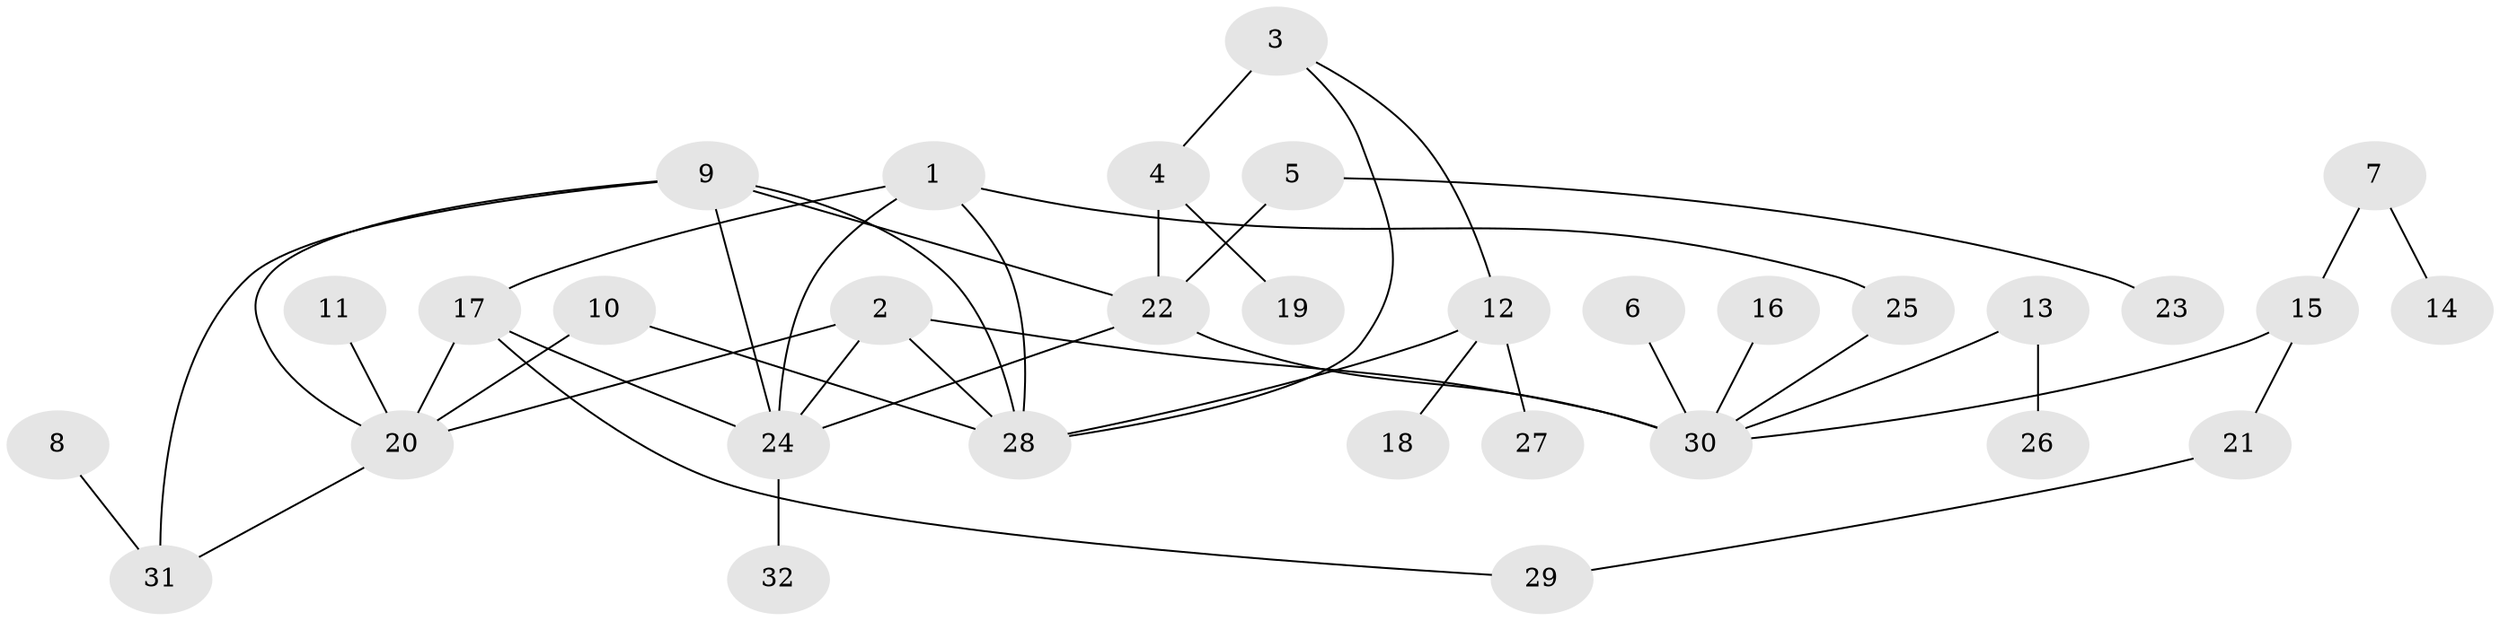 // original degree distribution, {6: 0.047619047619047616, 7: 0.015873015873015872, 4: 0.047619047619047616, 5: 0.06349206349206349, 3: 0.07936507936507936, 10: 0.015873015873015872, 8: 0.031746031746031744, 2: 0.2222222222222222, 1: 0.47619047619047616}
// Generated by graph-tools (version 1.1) at 2025/02/03/09/25 03:02:46]
// undirected, 32 vertices, 44 edges
graph export_dot {
graph [start="1"]
  node [color=gray90,style=filled];
  1;
  2;
  3;
  4;
  5;
  6;
  7;
  8;
  9;
  10;
  11;
  12;
  13;
  14;
  15;
  16;
  17;
  18;
  19;
  20;
  21;
  22;
  23;
  24;
  25;
  26;
  27;
  28;
  29;
  30;
  31;
  32;
  1 -- 17 [weight=1.0];
  1 -- 24 [weight=1.0];
  1 -- 25 [weight=1.0];
  1 -- 28 [weight=1.0];
  2 -- 20 [weight=1.0];
  2 -- 24 [weight=1.0];
  2 -- 28 [weight=1.0];
  2 -- 30 [weight=2.0];
  3 -- 4 [weight=2.0];
  3 -- 12 [weight=1.0];
  3 -- 28 [weight=1.0];
  4 -- 19 [weight=1.0];
  4 -- 22 [weight=2.0];
  5 -- 22 [weight=1.0];
  5 -- 23 [weight=1.0];
  6 -- 30 [weight=1.0];
  7 -- 14 [weight=1.0];
  7 -- 15 [weight=1.0];
  8 -- 31 [weight=1.0];
  9 -- 20 [weight=1.0];
  9 -- 22 [weight=1.0];
  9 -- 24 [weight=1.0];
  9 -- 28 [weight=1.0];
  9 -- 31 [weight=1.0];
  10 -- 20 [weight=1.0];
  10 -- 28 [weight=1.0];
  11 -- 20 [weight=1.0];
  12 -- 18 [weight=1.0];
  12 -- 27 [weight=1.0];
  12 -- 28 [weight=1.0];
  13 -- 26 [weight=1.0];
  13 -- 30 [weight=1.0];
  15 -- 21 [weight=1.0];
  15 -- 30 [weight=1.0];
  16 -- 30 [weight=1.0];
  17 -- 20 [weight=1.0];
  17 -- 24 [weight=1.0];
  17 -- 29 [weight=1.0];
  20 -- 31 [weight=1.0];
  21 -- 29 [weight=1.0];
  22 -- 24 [weight=1.0];
  22 -- 30 [weight=1.0];
  24 -- 32 [weight=1.0];
  25 -- 30 [weight=1.0];
}
